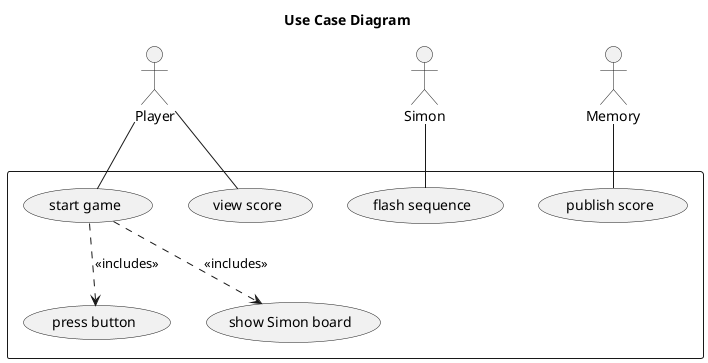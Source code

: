 @startuml
title Use Case Diagram

actor Player
actor Simon
actor Memory

rectangle  {
usecase "publish score" as UC3
usecase "start game" as UC2
usecase "view score" as UC1
usecase "flash sequence" as UC4
Player -- UC2
Player -- UC1
Simon -- UC4

UC2 ..> (press button): <<includes>>
UC2 ..> (show Simon board): <<includes>>
Memory -- UC3

}
@enduml

